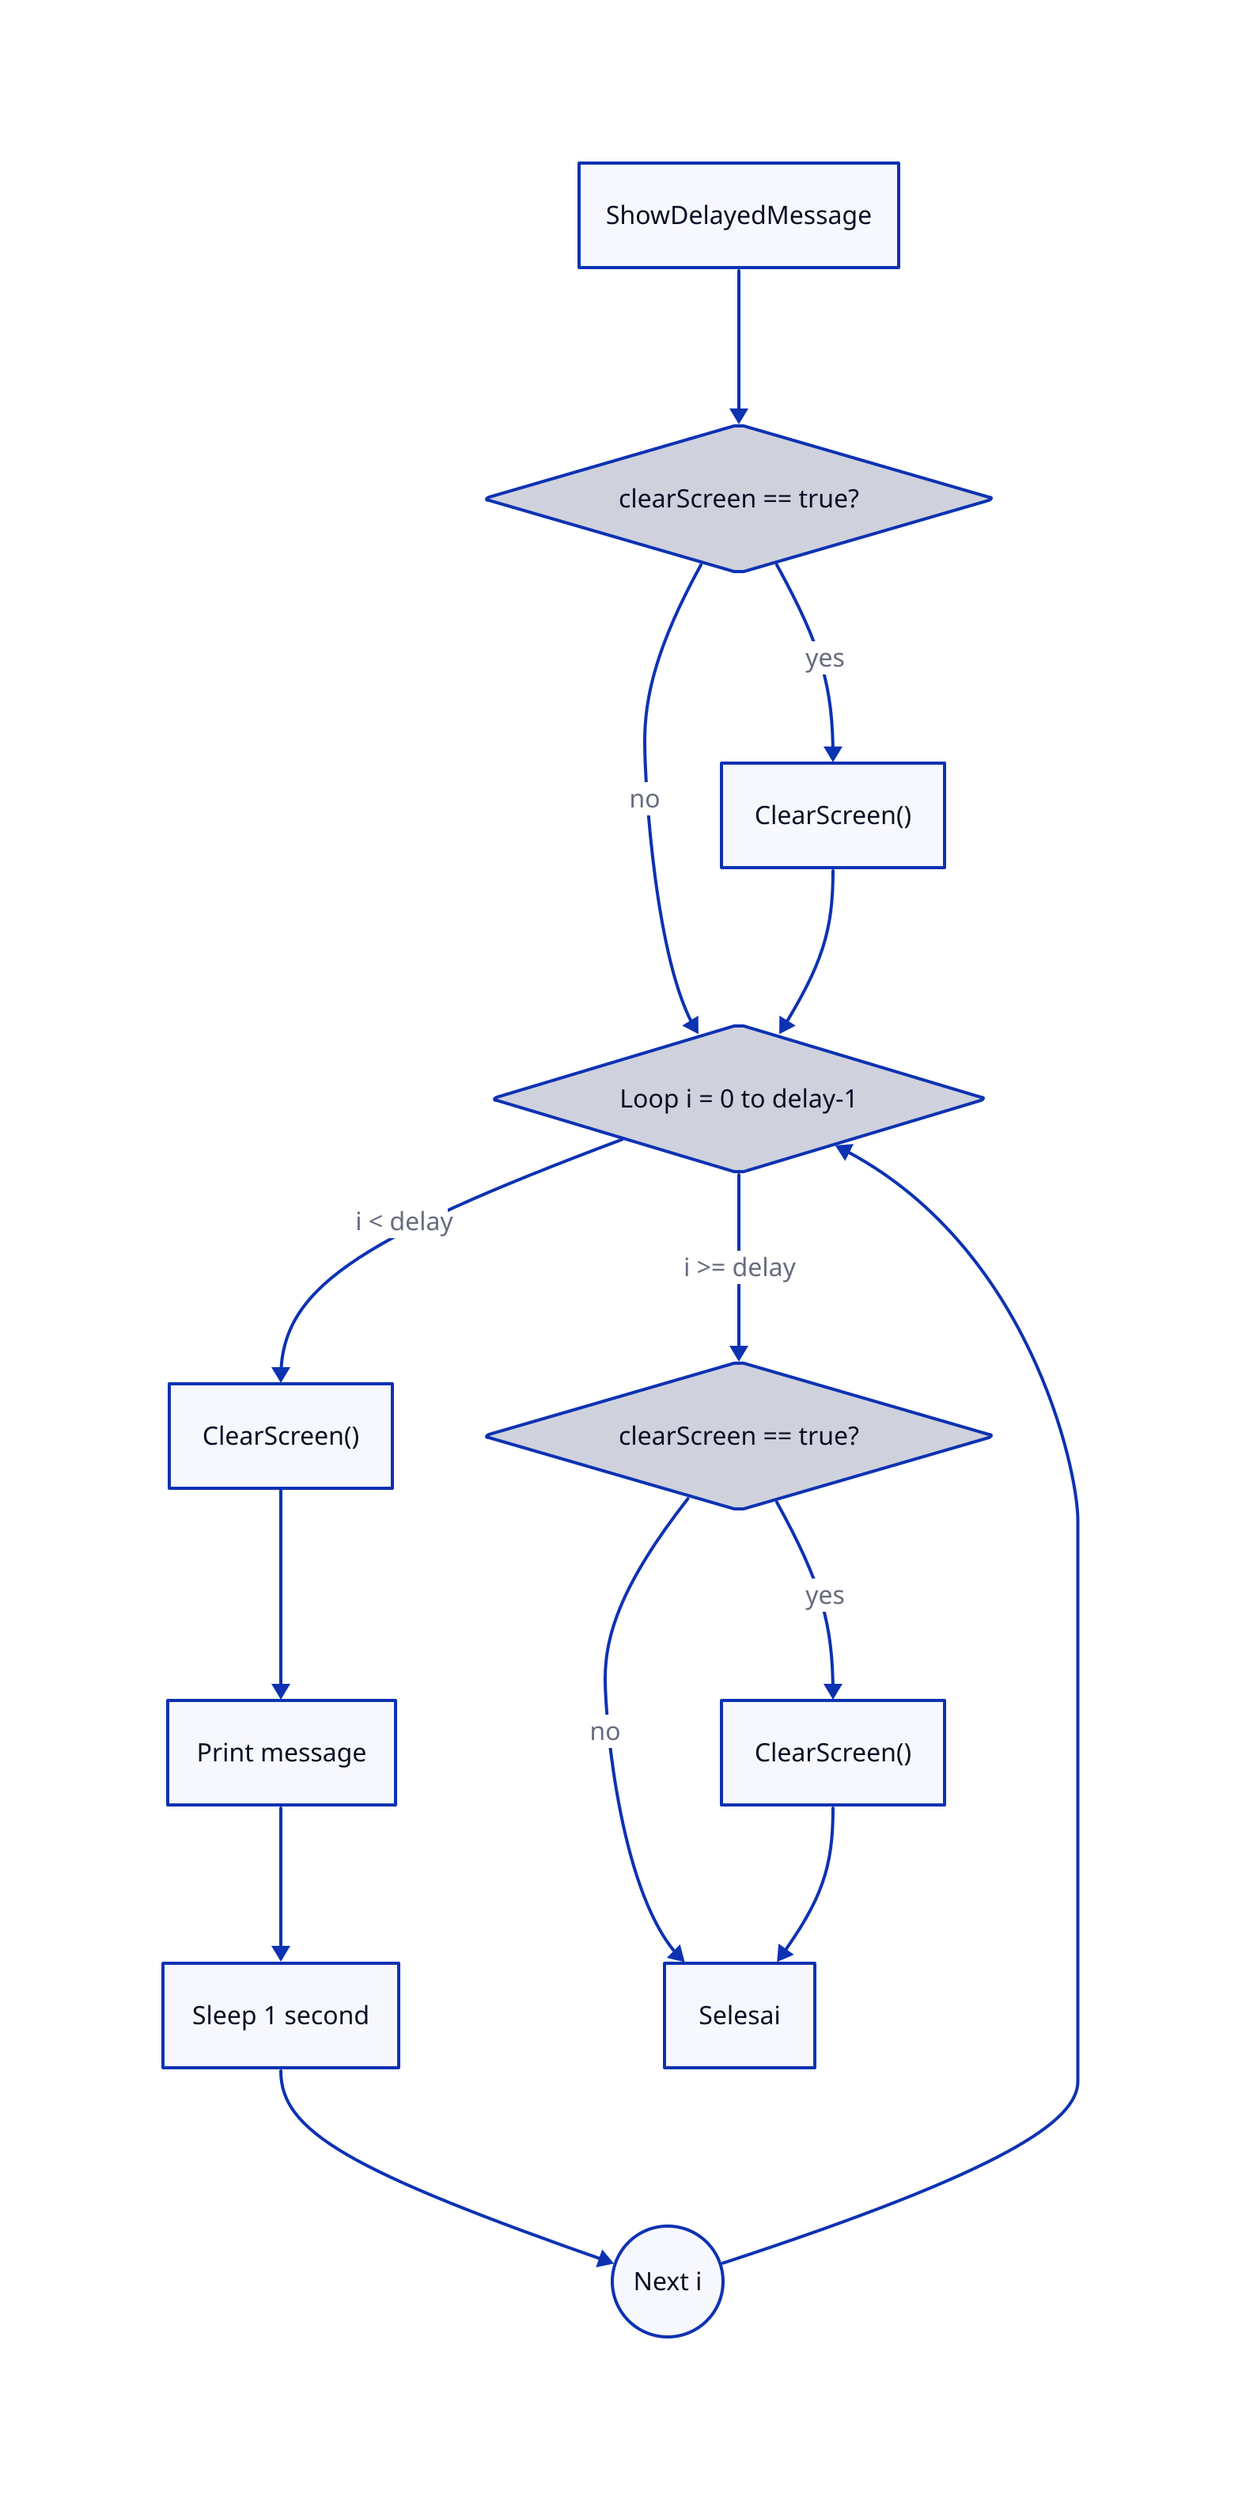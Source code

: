 style: {
  stroke-width: 2
}

Start: {
  label: "ShowDelayedMessage"
  shape: rectangle
}

CheckClear: {
  label: "clearScreen == true?"
  shape: diamond
}

Clear1: {
  label: "ClearScreen()"
  shape: rectangle
}

Loop: {
  label: "Loop i = 0 to delay-1"
  shape: diamond
}

ClearInLoop: {
  label: "ClearScreen()"
  shape: rectangle
}

PrintMsg: {
  label: "Print message"
  shape: rectangle
}

Sleep1s: {
  label: "Sleep 1 second"
  shape: rectangle
}

EndLoop: {
  label: "Next i"
  shape: circle
  width: 20
}

CheckClearEnd: {
  label: "clearScreen == true?"
  shape: diamond
}

Clear2: {
  label: "ClearScreen()"
  shape: rectangle
}

End: {
  label: "Selesai"
  shape: rectangle
}

Start -> CheckClear
CheckClear -> Clear1: "yes"
CheckClear -> Loop: "no"
Clear1 -> Loop

Loop -> ClearInLoop: "i < delay"
ClearInLoop -> PrintMsg
PrintMsg -> Sleep1s
Sleep1s -> EndLoop
EndLoop -> Loop

Loop -> CheckClearEnd: "i >= delay"
CheckClearEnd -> Clear2: "yes"
CheckClearEnd -> End: "no"
Clear2 -> End
